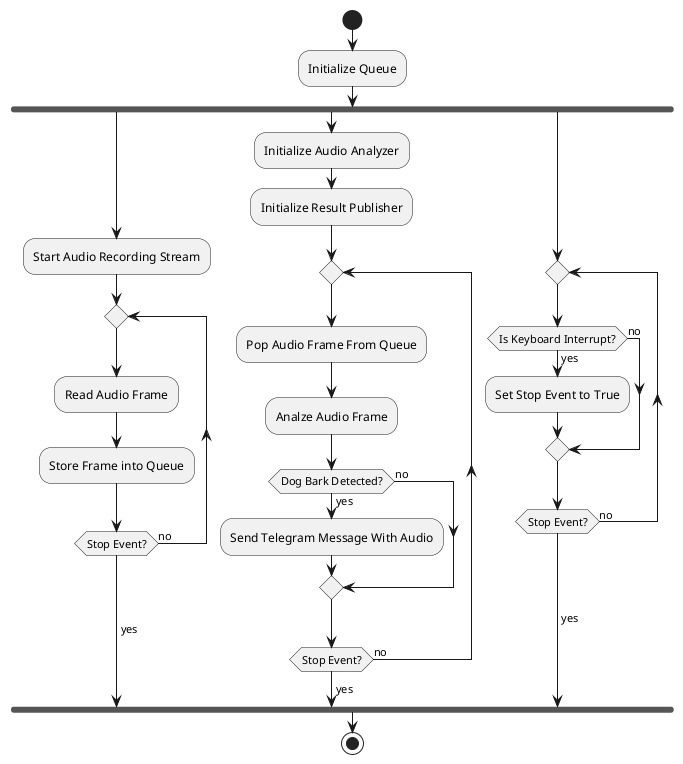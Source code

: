 @startuml Main_Activiy

start
:Initialize Queue;
  fork
    :Start Audio Recording Stream;
    repeat
        :Read Audio Frame;
        :Store Frame into Queue;
    repeat while (Stop Event?) is (no)
    -> yes;
  fork again
    :Initialize Audio Analyzer;
    :Initialize Result Publisher;
    repeat
        :Pop Audio Frame From Queue;
        :Analze Audio Frame;
        if (Dog Bark Detected?) then (yes)
            :Send Telegram Message With Audio;
        else (no)
        endif
    repeat while (Stop Event?) is (no)
    -> yes;
  fork again
    repeat
        if (Is Keyboard Interrupt?) then (yes)
            :Set Stop Event to True;
        else (no)
        endif
    repeat while (Stop Event?) is (no)
    -> yes;
  end fork
stop
@enduml